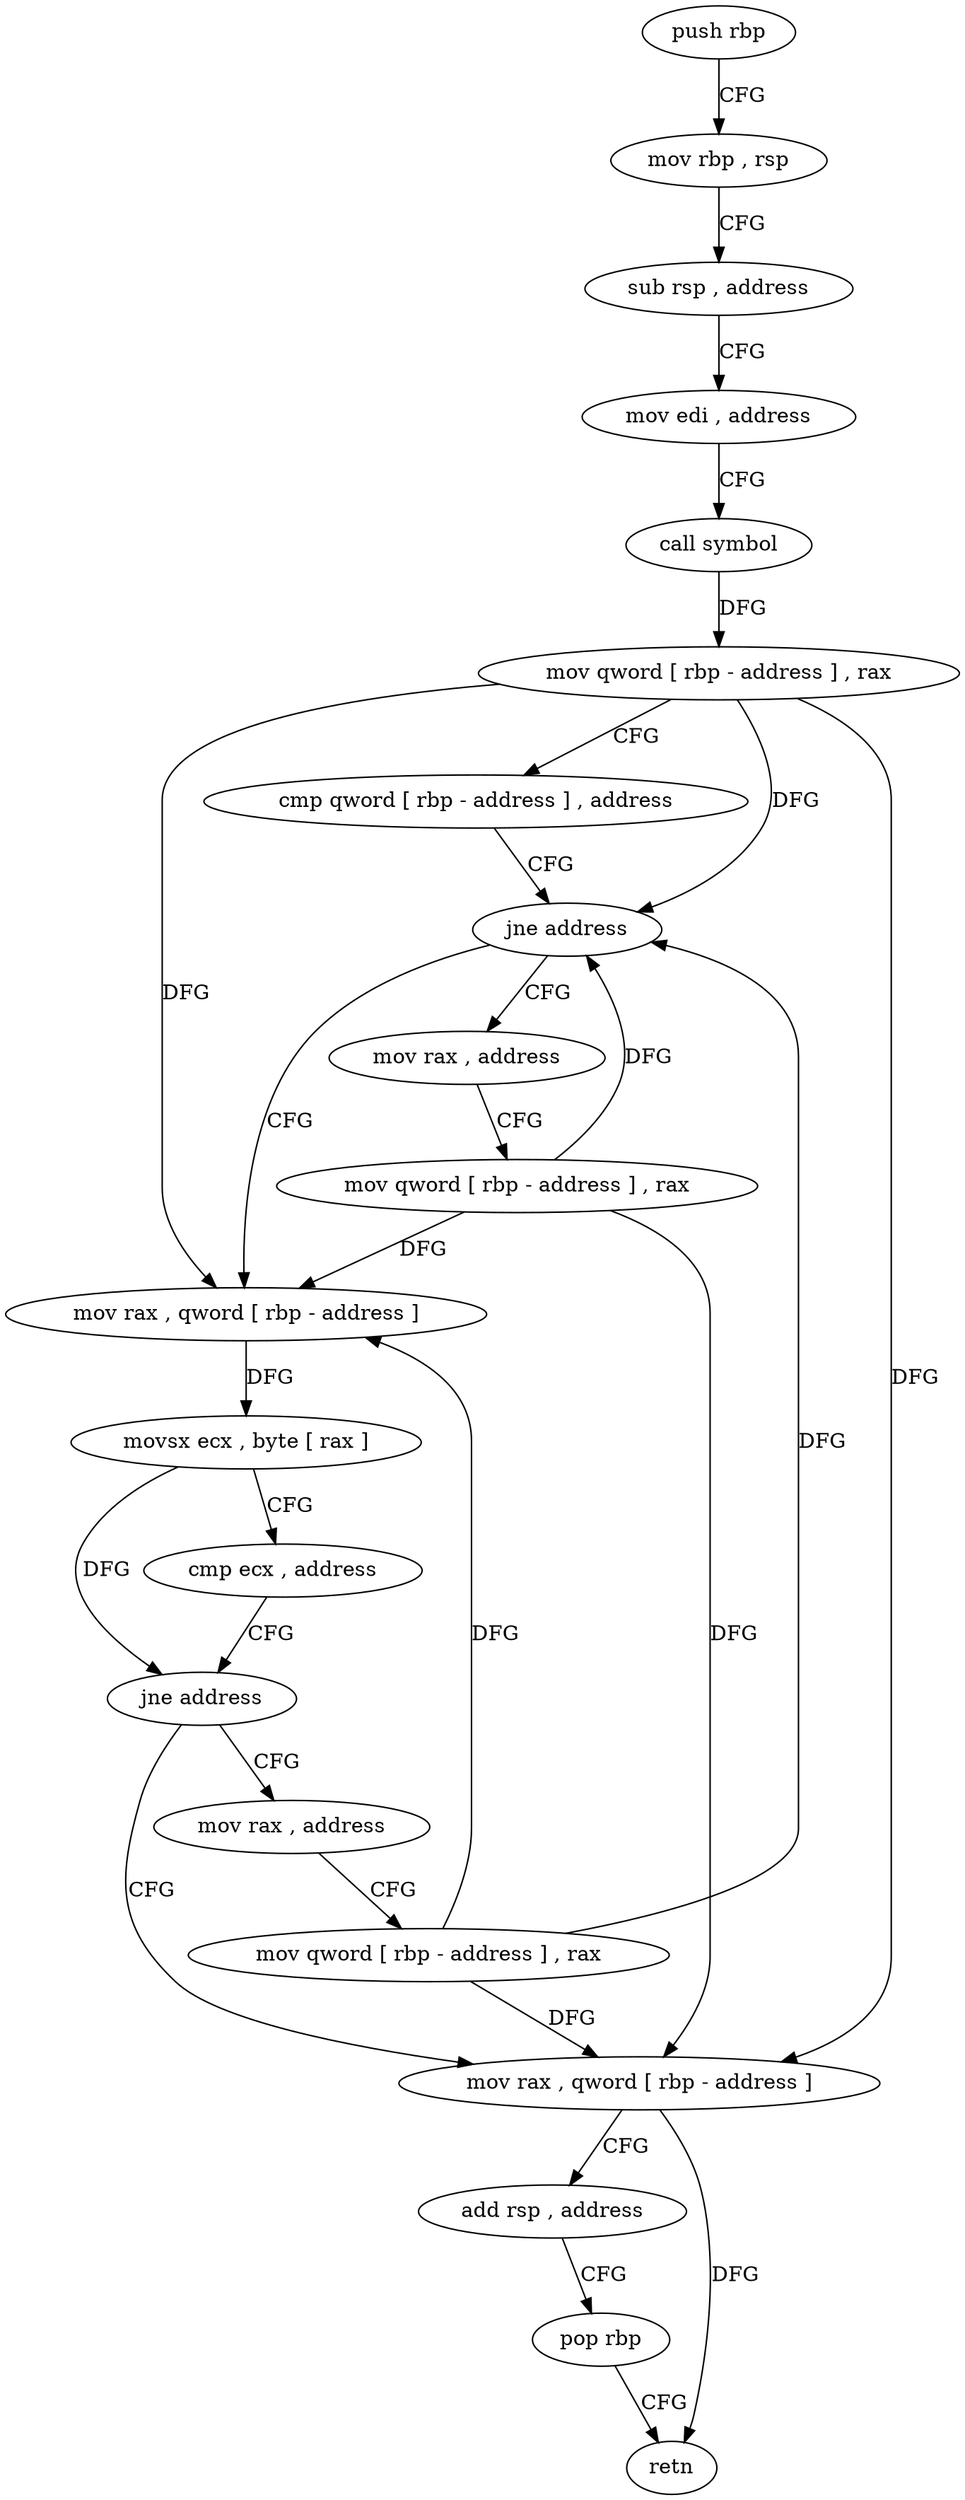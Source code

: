 digraph "func" {
"4237040" [label = "push rbp" ]
"4237041" [label = "mov rbp , rsp" ]
"4237044" [label = "sub rsp , address" ]
"4237048" [label = "mov edi , address" ]
"4237053" [label = "call symbol" ]
"4237058" [label = "mov qword [ rbp - address ] , rax" ]
"4237062" [label = "cmp qword [ rbp - address ] , address" ]
"4237067" [label = "jne address" ]
"4237087" [label = "mov rax , qword [ rbp - address ]" ]
"4237073" [label = "mov rax , address" ]
"4237091" [label = "movsx ecx , byte [ rax ]" ]
"4237094" [label = "cmp ecx , address" ]
"4237097" [label = "jne address" ]
"4237117" [label = "mov rax , qword [ rbp - address ]" ]
"4237103" [label = "mov rax , address" ]
"4237083" [label = "mov qword [ rbp - address ] , rax" ]
"4237121" [label = "add rsp , address" ]
"4237125" [label = "pop rbp" ]
"4237126" [label = "retn" ]
"4237113" [label = "mov qword [ rbp - address ] , rax" ]
"4237040" -> "4237041" [ label = "CFG" ]
"4237041" -> "4237044" [ label = "CFG" ]
"4237044" -> "4237048" [ label = "CFG" ]
"4237048" -> "4237053" [ label = "CFG" ]
"4237053" -> "4237058" [ label = "DFG" ]
"4237058" -> "4237062" [ label = "CFG" ]
"4237058" -> "4237067" [ label = "DFG" ]
"4237058" -> "4237087" [ label = "DFG" ]
"4237058" -> "4237117" [ label = "DFG" ]
"4237062" -> "4237067" [ label = "CFG" ]
"4237067" -> "4237087" [ label = "CFG" ]
"4237067" -> "4237073" [ label = "CFG" ]
"4237087" -> "4237091" [ label = "DFG" ]
"4237073" -> "4237083" [ label = "CFG" ]
"4237091" -> "4237094" [ label = "CFG" ]
"4237091" -> "4237097" [ label = "DFG" ]
"4237094" -> "4237097" [ label = "CFG" ]
"4237097" -> "4237117" [ label = "CFG" ]
"4237097" -> "4237103" [ label = "CFG" ]
"4237117" -> "4237121" [ label = "CFG" ]
"4237117" -> "4237126" [ label = "DFG" ]
"4237103" -> "4237113" [ label = "CFG" ]
"4237083" -> "4237087" [ label = "DFG" ]
"4237083" -> "4237067" [ label = "DFG" ]
"4237083" -> "4237117" [ label = "DFG" ]
"4237121" -> "4237125" [ label = "CFG" ]
"4237125" -> "4237126" [ label = "CFG" ]
"4237113" -> "4237117" [ label = "DFG" ]
"4237113" -> "4237067" [ label = "DFG" ]
"4237113" -> "4237087" [ label = "DFG" ]
}
